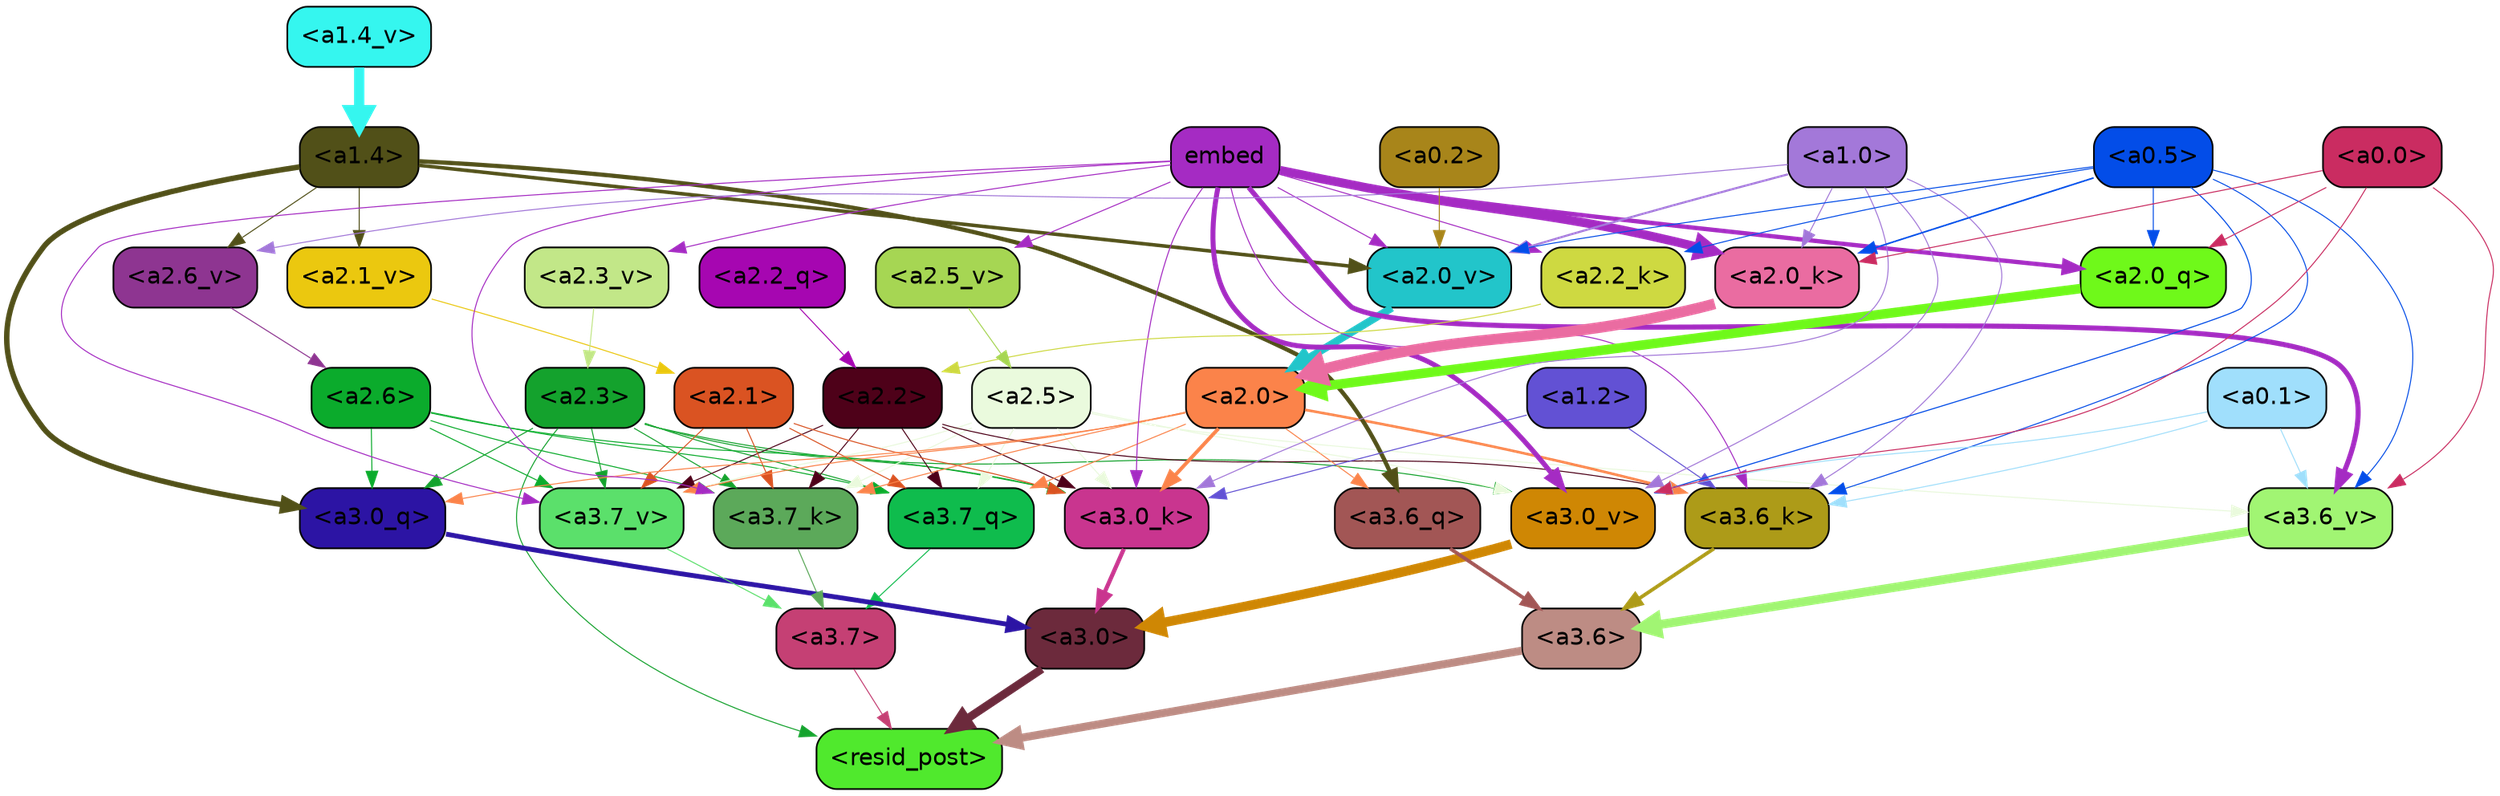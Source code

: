 strict digraph "" {
	graph [bgcolor=transparent,
		layout=dot,
		overlap=false,
		splines=true
	];
	"<a3.7>"	[color=black,
		fillcolor="#c54074",
		fontname=Helvetica,
		shape=box,
		style="filled, rounded"];
	"<resid_post>"	[color=black,
		fillcolor="#50e92d",
		fontname=Helvetica,
		shape=box,
		style="filled, rounded"];
	"<a3.7>" -> "<resid_post>"	[color="#c54074",
		penwidth=0.6];
	"<a3.6>"	[color=black,
		fillcolor="#bd8c84",
		fontname=Helvetica,
		shape=box,
		style="filled, rounded"];
	"<a3.6>" -> "<resid_post>"	[color="#bd8c84",
		penwidth=4.753257989883423];
	"<a3.0>"	[color=black,
		fillcolor="#6c2a3c",
		fontname=Helvetica,
		shape=box,
		style="filled, rounded"];
	"<a3.0>" -> "<resid_post>"	[color="#6c2a3c",
		penwidth=4.90053927898407];
	"<a2.3>"	[color=black,
		fillcolor="#14a22d",
		fontname=Helvetica,
		shape=box,
		style="filled, rounded"];
	"<a2.3>" -> "<resid_post>"	[color="#14a22d",
		penwidth=0.6];
	"<a3.7_q>"	[color=black,
		fillcolor="#0fbc4d",
		fontname=Helvetica,
		shape=box,
		style="filled, rounded"];
	"<a2.3>" -> "<a3.7_q>"	[color="#14a22d",
		penwidth=0.6];
	"<a3.0_q>"	[color=black,
		fillcolor="#2c14a4",
		fontname=Helvetica,
		shape=box,
		style="filled, rounded"];
	"<a2.3>" -> "<a3.0_q>"	[color="#14a22d",
		penwidth=0.6];
	"<a3.7_k>"	[color=black,
		fillcolor="#5ca95a",
		fontname=Helvetica,
		shape=box,
		style="filled, rounded"];
	"<a2.3>" -> "<a3.7_k>"	[color="#14a22d",
		penwidth=0.6];
	"<a3.0_k>"	[color=black,
		fillcolor="#c9358f",
		fontname=Helvetica,
		shape=box,
		style="filled, rounded"];
	"<a2.3>" -> "<a3.0_k>"	[color="#14a22d",
		penwidth=0.6];
	"<a3.7_v>"	[color=black,
		fillcolor="#5be06b",
		fontname=Helvetica,
		shape=box,
		style="filled, rounded"];
	"<a2.3>" -> "<a3.7_v>"	[color="#14a22d",
		penwidth=0.6];
	"<a3.0_v>"	[color=black,
		fillcolor="#cf8704",
		fontname=Helvetica,
		shape=box,
		style="filled, rounded"];
	"<a2.3>" -> "<a3.0_v>"	[color="#14a22d",
		penwidth=0.6];
	"<a3.7_q>" -> "<a3.7>"	[color="#0fbc4d",
		penwidth=0.6];
	"<a3.6_q>"	[color=black,
		fillcolor="#a25655",
		fontname=Helvetica,
		shape=box,
		style="filled, rounded"];
	"<a3.6_q>" -> "<a3.6>"	[color="#a25655",
		penwidth=2.160832464694977];
	"<a3.0_q>" -> "<a3.0>"	[color="#2c14a4",
		penwidth=2.870753765106201];
	"<a3.7_k>" -> "<a3.7>"	[color="#5ca95a",
		penwidth=0.6];
	"<a3.6_k>"	[color=black,
		fillcolor="#ad9b18",
		fontname=Helvetica,
		shape=box,
		style="filled, rounded"];
	"<a3.6_k>" -> "<a3.6>"	[color="#ad9b18",
		penwidth=2.13908451795578];
	"<a3.0_k>" -> "<a3.0>"	[color="#c9358f",
		penwidth=2.520303964614868];
	"<a3.7_v>" -> "<a3.7>"	[color="#5be06b",
		penwidth=0.6];
	"<a3.6_v>"	[color=black,
		fillcolor="#a1f573",
		fontname=Helvetica,
		shape=box,
		style="filled, rounded"];
	"<a3.6_v>" -> "<a3.6>"	[color="#a1f573",
		penwidth=5.297133803367615];
	"<a3.0_v>" -> "<a3.0>"	[color="#cf8704",
		penwidth=5.680712580680847];
	"<a2.6>"	[color=black,
		fillcolor="#0bab2c",
		fontname=Helvetica,
		shape=box,
		style="filled, rounded"];
	"<a2.6>" -> "<a3.7_q>"	[color="#0bab2c",
		penwidth=0.6];
	"<a2.6>" -> "<a3.0_q>"	[color="#0bab2c",
		penwidth=0.6];
	"<a2.6>" -> "<a3.7_k>"	[color="#0bab2c",
		penwidth=0.6];
	"<a2.6>" -> "<a3.0_k>"	[color="#0bab2c",
		penwidth=0.6];
	"<a2.6>" -> "<a3.7_v>"	[color="#0bab2c",
		penwidth=0.6];
	"<a2.5>"	[color=black,
		fillcolor="#eafadd",
		fontname=Helvetica,
		shape=box,
		style="filled, rounded"];
	"<a2.5>" -> "<a3.7_q>"	[color="#eafadd",
		penwidth=0.6];
	"<a2.5>" -> "<a3.7_k>"	[color="#eafadd",
		penwidth=0.6];
	"<a2.5>" -> "<a3.0_k>"	[color="#eafadd",
		penwidth=0.6];
	"<a2.5>" -> "<a3.7_v>"	[color="#eafadd",
		penwidth=0.6];
	"<a2.5>" -> "<a3.6_v>"	[color="#eafadd",
		penwidth=0.6];
	"<a2.5>" -> "<a3.0_v>"	[color="#eafadd",
		penwidth=0.6];
	"<a2.2>"	[color=black,
		fillcolor="#4e0119",
		fontname=Helvetica,
		shape=box,
		style="filled, rounded"];
	"<a2.2>" -> "<a3.7_q>"	[color="#4e0119",
		penwidth=0.6];
	"<a2.2>" -> "<a3.7_k>"	[color="#4e0119",
		penwidth=0.6];
	"<a2.2>" -> "<a3.6_k>"	[color="#4e0119",
		penwidth=0.6];
	"<a2.2>" -> "<a3.0_k>"	[color="#4e0119",
		penwidth=0.6];
	"<a2.2>" -> "<a3.7_v>"	[color="#4e0119",
		penwidth=0.6];
	"<a2.1>"	[color=black,
		fillcolor="#da5322",
		fontname=Helvetica,
		shape=box,
		style="filled, rounded"];
	"<a2.1>" -> "<a3.7_q>"	[color="#da5322",
		penwidth=0.6];
	"<a2.1>" -> "<a3.7_k>"	[color="#da5322",
		penwidth=0.6];
	"<a2.1>" -> "<a3.0_k>"	[color="#da5322",
		penwidth=0.6];
	"<a2.1>" -> "<a3.7_v>"	[color="#da5322",
		penwidth=0.6];
	"<a2.0>"	[color=black,
		fillcolor="#fb834a",
		fontname=Helvetica,
		shape=box,
		style="filled, rounded"];
	"<a2.0>" -> "<a3.7_q>"	[color="#fb834a",
		penwidth=0.6];
	"<a2.0>" -> "<a3.6_q>"	[color="#fb834a",
		penwidth=0.6];
	"<a2.0>" -> "<a3.0_q>"	[color="#fb834a",
		penwidth=0.6];
	"<a2.0>" -> "<a3.7_k>"	[color="#fb834a",
		penwidth=0.6];
	"<a2.0>" -> "<a3.6_k>"	[color="#fb834a",
		penwidth=1.5348684191703796];
	"<a2.0>" -> "<a3.0_k>"	[color="#fb834a",
		penwidth=2.172017753124237];
	"<a2.0>" -> "<a3.7_v>"	[color="#fb834a",
		penwidth=0.6];
	"<a1.4>"	[color=black,
		fillcolor="#515018",
		fontname=Helvetica,
		shape=box,
		style="filled, rounded"];
	"<a1.4>" -> "<a3.6_q>"	[color="#515018",
		penwidth=2.532623291015625];
	"<a1.4>" -> "<a3.0_q>"	[color="#515018",
		penwidth=3.2595192790031433];
	"<a2.6_v>"	[color=black,
		fillcolor="#8e3591",
		fontname=Helvetica,
		shape=box,
		style="filled, rounded"];
	"<a1.4>" -> "<a2.6_v>"	[color="#515018",
		penwidth=0.6];
	"<a2.1_v>"	[color=black,
		fillcolor="#ebc80f",
		fontname=Helvetica,
		shape=box,
		style="filled, rounded"];
	"<a1.4>" -> "<a2.1_v>"	[color="#515018",
		penwidth=0.6];
	"<a2.0_v>"	[color=black,
		fillcolor="#22c5ca",
		fontname=Helvetica,
		shape=box,
		style="filled, rounded"];
	"<a1.4>" -> "<a2.0_v>"	[color="#515018",
		penwidth=2.1199009865522385];
	embed	[color=black,
		fillcolor="#a52bc3",
		fontname=Helvetica,
		shape=box,
		style="filled, rounded"];
	embed -> "<a3.7_k>"	[color="#a52bc3",
		penwidth=0.6];
	embed -> "<a3.6_k>"	[color="#a52bc3",
		penwidth=0.6];
	embed -> "<a3.0_k>"	[color="#a52bc3",
		penwidth=0.6117386221885681];
	embed -> "<a3.7_v>"	[color="#a52bc3",
		penwidth=0.6];
	embed -> "<a3.6_v>"	[color="#a52bc3",
		penwidth=3.0186105966567993];
	embed -> "<a3.0_v>"	[color="#a52bc3",
		penwidth=2.969020187854767];
	"<a2.0_q>"	[color=black,
		fillcolor="#6ff91a",
		fontname=Helvetica,
		shape=box,
		style="filled, rounded"];
	embed -> "<a2.0_q>"	[color="#a52bc3",
		penwidth=2.5791755318641663];
	"<a2.2_k>"	[color=black,
		fillcolor="#ced941",
		fontname=Helvetica,
		shape=box,
		style="filled, rounded"];
	embed -> "<a2.2_k>"	[color="#a52bc3",
		penwidth=0.6];
	"<a2.0_k>"	[color=black,
		fillcolor="#ea6ca1",
		fontname=Helvetica,
		shape=box,
		style="filled, rounded"];
	embed -> "<a2.0_k>"	[color="#a52bc3",
		penwidth=5.307481050491333];
	"<a2.5_v>"	[color=black,
		fillcolor="#a6d653",
		fontname=Helvetica,
		shape=box,
		style="filled, rounded"];
	embed -> "<a2.5_v>"	[color="#a52bc3",
		penwidth=0.6];
	"<a2.3_v>"	[color=black,
		fillcolor="#c2e788",
		fontname=Helvetica,
		shape=box,
		style="filled, rounded"];
	embed -> "<a2.3_v>"	[color="#a52bc3",
		penwidth=0.6];
	embed -> "<a2.0_v>"	[color="#a52bc3",
		penwidth=0.6];
	"<a1.2>"	[color=black,
		fillcolor="#6251d4",
		fontname=Helvetica,
		shape=box,
		style="filled, rounded"];
	"<a1.2>" -> "<a3.6_k>"	[color="#6251d4",
		penwidth=0.6];
	"<a1.2>" -> "<a3.0_k>"	[color="#6251d4",
		penwidth=0.6];
	"<a1.0>"	[color=black,
		fillcolor="#a378d9",
		fontname=Helvetica,
		shape=box,
		style="filled, rounded"];
	"<a1.0>" -> "<a3.6_k>"	[color="#a378d9",
		penwidth=0.6];
	"<a1.0>" -> "<a3.0_k>"	[color="#a378d9",
		penwidth=0.6];
	"<a1.0>" -> "<a3.0_v>"	[color="#a378d9",
		penwidth=0.6];
	"<a1.0>" -> "<a2.0_k>"	[color="#a378d9",
		penwidth=0.6];
	"<a1.0>" -> "<a2.6_v>"	[color="#a378d9",
		penwidth=0.6];
	"<a1.0>" -> "<a2.0_v>"	[color="#a378d9",
		penwidth=1.237271785736084];
	"<a0.5>"	[color=black,
		fillcolor="#034de8",
		fontname=Helvetica,
		shape=box,
		style="filled, rounded"];
	"<a0.5>" -> "<a3.6_k>"	[color="#034de8",
		penwidth=0.6];
	"<a0.5>" -> "<a3.6_v>"	[color="#034de8",
		penwidth=0.6];
	"<a0.5>" -> "<a3.0_v>"	[color="#034de8",
		penwidth=0.6409564018249512];
	"<a0.5>" -> "<a2.0_q>"	[color="#034de8",
		penwidth=0.6];
	"<a0.5>" -> "<a2.2_k>"	[color="#034de8",
		penwidth=0.6];
	"<a0.5>" -> "<a2.0_k>"	[color="#034de8",
		penwidth=0.9355769157409668];
	"<a0.5>" -> "<a2.0_v>"	[color="#034de8",
		penwidth=0.6];
	"<a0.1>"	[color=black,
		fillcolor="#a0dffc",
		fontname=Helvetica,
		shape=box,
		style="filled, rounded"];
	"<a0.1>" -> "<a3.6_k>"	[color="#a0dffc",
		penwidth=0.6];
	"<a0.1>" -> "<a3.6_v>"	[color="#a0dffc",
		penwidth=0.6];
	"<a0.1>" -> "<a3.0_v>"	[color="#a0dffc",
		penwidth=0.6];
	"<a0.0>"	[color=black,
		fillcolor="#ca2c61",
		fontname=Helvetica,
		shape=box,
		style="filled, rounded"];
	"<a0.0>" -> "<a3.6_v>"	[color="#ca2c61",
		penwidth=0.6];
	"<a0.0>" -> "<a3.0_v>"	[color="#ca2c61",
		penwidth=0.6];
	"<a0.0>" -> "<a2.0_q>"	[color="#ca2c61",
		penwidth=0.6];
	"<a0.0>" -> "<a2.0_k>"	[color="#ca2c61",
		penwidth=0.6];
	"<a2.2_q>"	[color=black,
		fillcolor="#a606b1",
		fontname=Helvetica,
		shape=box,
		style="filled, rounded"];
	"<a2.2_q>" -> "<a2.2>"	[color="#a606b1",
		penwidth=0.6];
	"<a2.0_q>" -> "<a2.0>"	[color="#6ff91a",
		penwidth=5.682948350906372];
	"<a2.2_k>" -> "<a2.2>"	[color="#ced941",
		penwidth=0.6];
	"<a2.0_k>" -> "<a2.0>"	[color="#ea6ca1",
		penwidth=6.450693130493164];
	"<a2.6_v>" -> "<a2.6>"	[color="#8e3591",
		penwidth=0.6];
	"<a2.5_v>" -> "<a2.5>"	[color="#a6d653",
		penwidth=0.6];
	"<a2.3_v>" -> "<a2.3>"	[color="#c2e788",
		penwidth=0.6];
	"<a2.1_v>" -> "<a2.1>"	[color="#ebc80f",
		penwidth=0.6];
	"<a2.0_v>" -> "<a2.0>"	[color="#22c5ca",
		penwidth=4.592647075653076];
	"<a0.2>"	[color=black,
		fillcolor="#a8851a",
		fontname=Helvetica,
		shape=box,
		style="filled, rounded"];
	"<a0.2>" -> "<a2.0_v>"	[color="#a8851a",
		penwidth=0.6];
	"<a1.4_v>"	[color=black,
		fillcolor="#35f6ef",
		fontname=Helvetica,
		shape=box,
		style="filled, rounded"];
	"<a1.4_v>" -> "<a1.4>"	[color="#35f6ef",
		penwidth=6.149721145629883];
}
